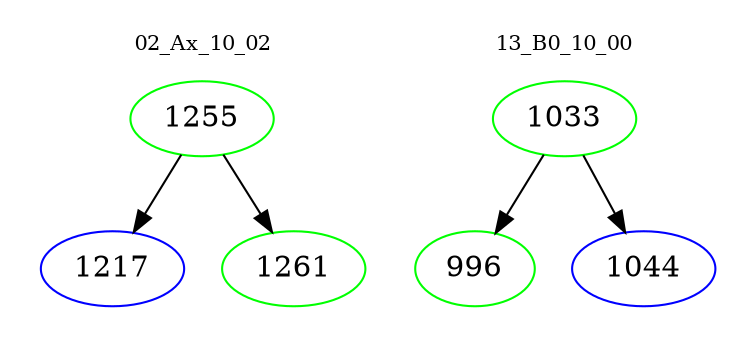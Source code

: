 digraph{
subgraph cluster_0 {
color = white
label = "02_Ax_10_02";
fontsize=10;
T0_1255 [label="1255", color="green"]
T0_1255 -> T0_1217 [color="black"]
T0_1217 [label="1217", color="blue"]
T0_1255 -> T0_1261 [color="black"]
T0_1261 [label="1261", color="green"]
}
subgraph cluster_1 {
color = white
label = "13_B0_10_00";
fontsize=10;
T1_1033 [label="1033", color="green"]
T1_1033 -> T1_996 [color="black"]
T1_996 [label="996", color="green"]
T1_1033 -> T1_1044 [color="black"]
T1_1044 [label="1044", color="blue"]
}
}
